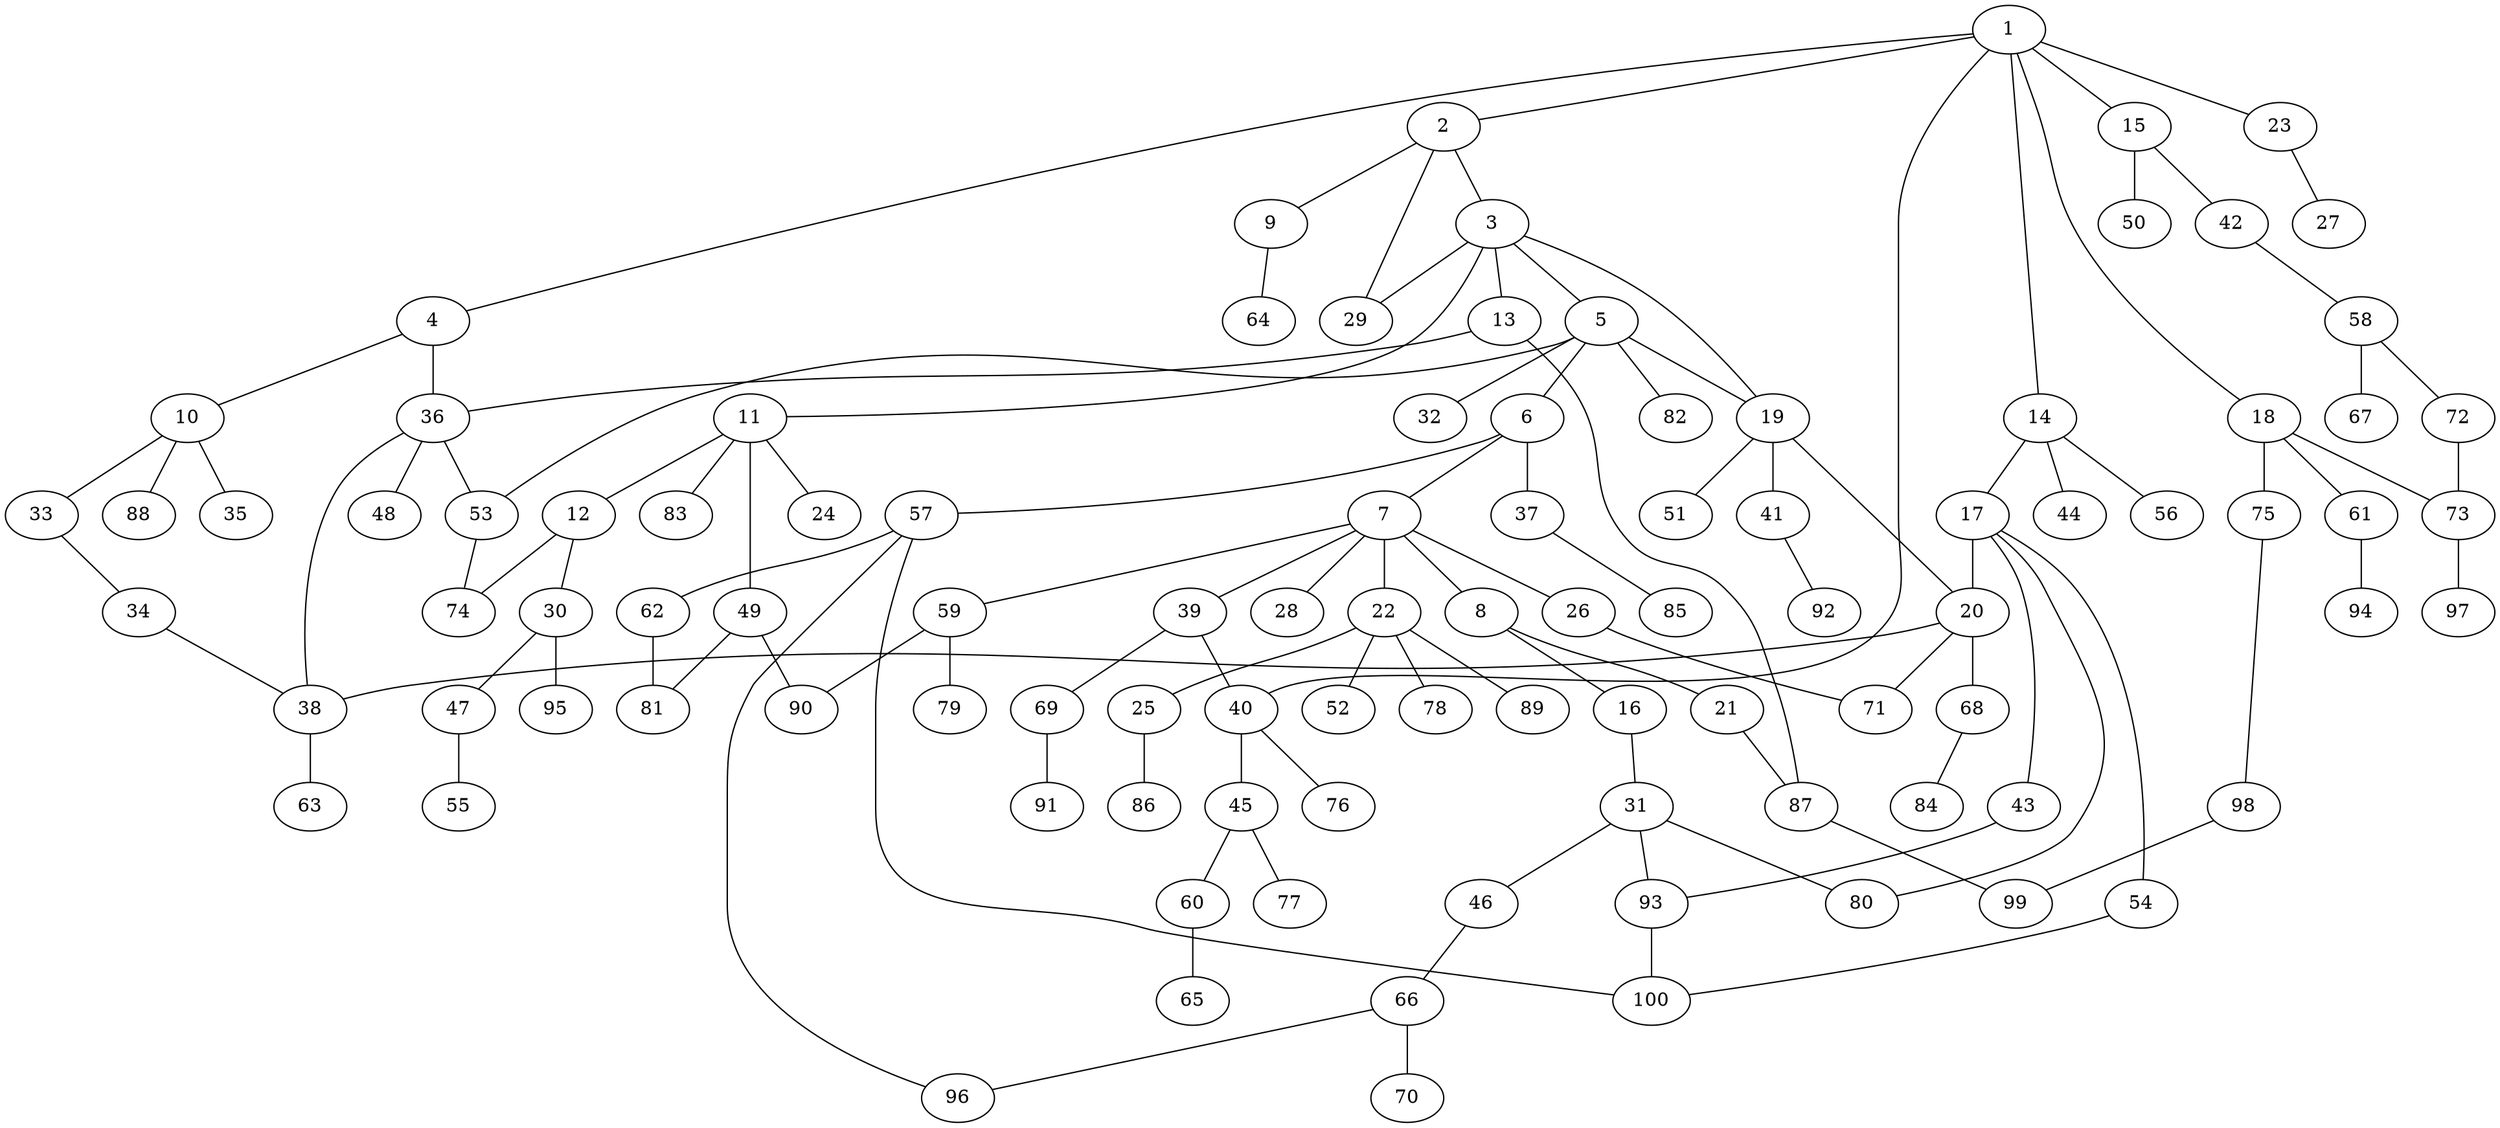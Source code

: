 graph graphname {1--2
1--4
1--14
1--15
1--18
1--23
1--40
2--3
2--9
2--29
3--5
3--11
3--13
3--19
3--29
4--10
4--36
5--6
5--19
5--32
5--53
5--82
6--7
6--37
6--57
7--8
7--22
7--26
7--28
7--39
7--59
8--16
8--21
9--64
10--33
10--35
10--88
11--12
11--24
11--49
11--83
12--30
12--74
13--36
13--87
14--17
14--44
14--56
15--42
15--50
16--31
17--20
17--43
17--54
17--80
18--61
18--73
18--75
19--20
19--41
19--51
20--38
20--68
20--71
21--87
22--25
22--52
22--78
22--89
23--27
25--86
26--71
30--47
30--95
31--46
31--80
31--93
33--34
34--38
36--38
36--48
36--53
37--85
38--63
39--40
39--69
40--45
40--76
41--92
42--58
43--93
45--60
45--77
46--66
47--55
49--81
49--90
53--74
54--100
57--62
57--96
57--100
58--67
58--72
59--79
59--90
60--65
61--94
62--81
66--70
66--96
68--84
69--91
72--73
73--97
75--98
87--99
93--100
98--99
}